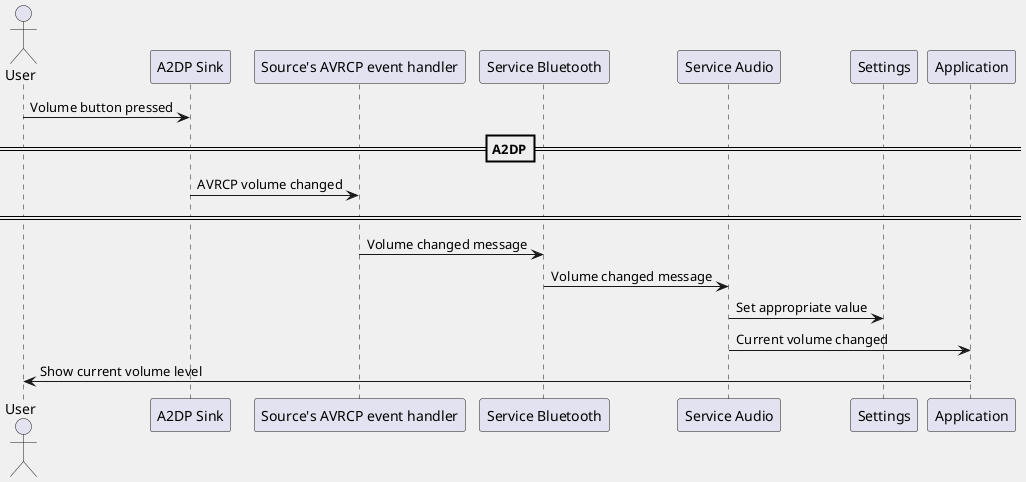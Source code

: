 @startuml
skinparam BackgroundColor F0F0F0

actor User
participant "A2DP Sink" as sink
participant "Source's AVRCP event handler" as source
participant "Service Bluetooth" as bt
participant "Service Audio" as audio
participant "Settings" as settings
participant "Application" as app 


User -> sink : Volume button pressed
==A2DP==
sink -> source : AVRCP volume changed 
== ==
source -> bt : Volume changed message
bt -> audio : Volume changed message
audio -> settings : Set appropriate value
audio -> app : Current volume changed
app -> User : Show current volume level

@enduml
